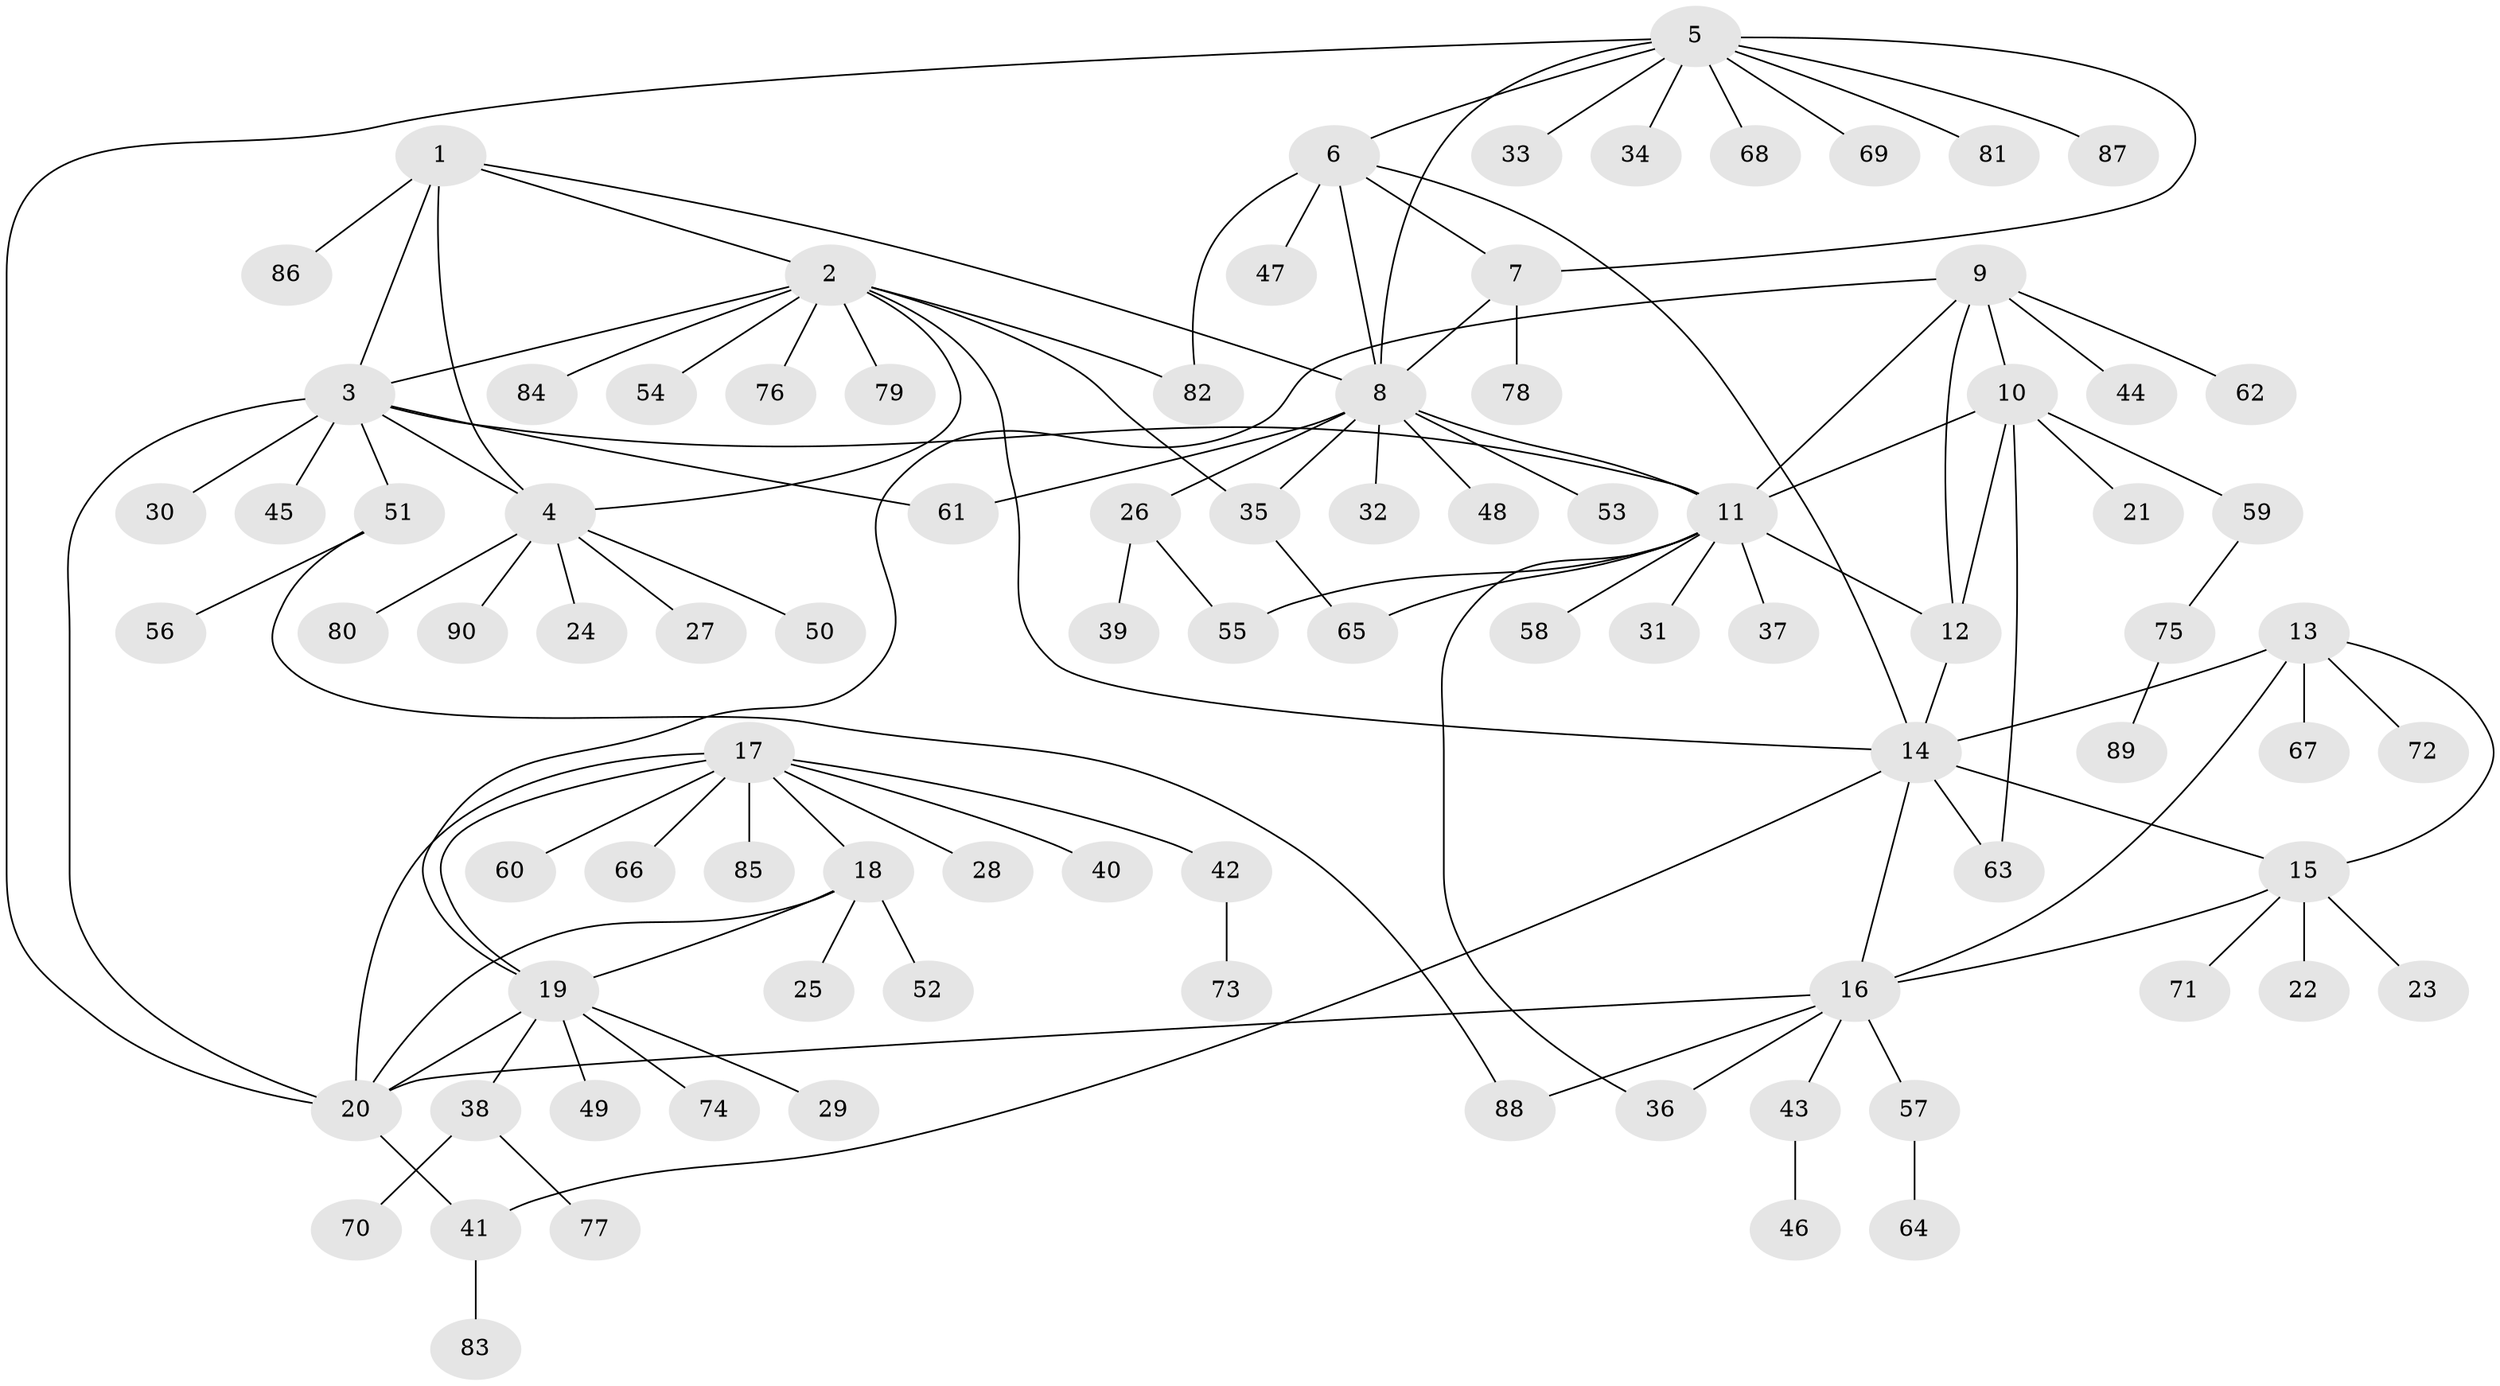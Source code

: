 // coarse degree distribution, {4: 0.04477611940298507, 8: 0.04477611940298507, 13: 0.014925373134328358, 9: 0.014925373134328358, 5: 0.04477611940298507, 3: 0.029850746268656716, 10: 0.029850746268656716, 7: 0.029850746268656716, 6: 0.014925373134328358, 1: 0.582089552238806, 2: 0.14925373134328357}
// Generated by graph-tools (version 1.1) at 2025/52/02/27/25 19:52:18]
// undirected, 90 vertices, 119 edges
graph export_dot {
graph [start="1"]
  node [color=gray90,style=filled];
  1;
  2;
  3;
  4;
  5;
  6;
  7;
  8;
  9;
  10;
  11;
  12;
  13;
  14;
  15;
  16;
  17;
  18;
  19;
  20;
  21;
  22;
  23;
  24;
  25;
  26;
  27;
  28;
  29;
  30;
  31;
  32;
  33;
  34;
  35;
  36;
  37;
  38;
  39;
  40;
  41;
  42;
  43;
  44;
  45;
  46;
  47;
  48;
  49;
  50;
  51;
  52;
  53;
  54;
  55;
  56;
  57;
  58;
  59;
  60;
  61;
  62;
  63;
  64;
  65;
  66;
  67;
  68;
  69;
  70;
  71;
  72;
  73;
  74;
  75;
  76;
  77;
  78;
  79;
  80;
  81;
  82;
  83;
  84;
  85;
  86;
  87;
  88;
  89;
  90;
  1 -- 2;
  1 -- 3;
  1 -- 4;
  1 -- 8;
  1 -- 86;
  2 -- 3;
  2 -- 4;
  2 -- 14;
  2 -- 35;
  2 -- 54;
  2 -- 76;
  2 -- 79;
  2 -- 82;
  2 -- 84;
  3 -- 4;
  3 -- 11;
  3 -- 20;
  3 -- 30;
  3 -- 45;
  3 -- 51;
  3 -- 61;
  4 -- 24;
  4 -- 27;
  4 -- 50;
  4 -- 80;
  4 -- 90;
  5 -- 6;
  5 -- 7;
  5 -- 8;
  5 -- 20;
  5 -- 33;
  5 -- 34;
  5 -- 68;
  5 -- 69;
  5 -- 81;
  5 -- 87;
  6 -- 7;
  6 -- 8;
  6 -- 14;
  6 -- 47;
  6 -- 82;
  7 -- 8;
  7 -- 78;
  8 -- 11;
  8 -- 26;
  8 -- 32;
  8 -- 35;
  8 -- 48;
  8 -- 53;
  8 -- 61;
  9 -- 10;
  9 -- 11;
  9 -- 12;
  9 -- 19;
  9 -- 44;
  9 -- 62;
  10 -- 11;
  10 -- 12;
  10 -- 21;
  10 -- 59;
  10 -- 63;
  11 -- 12;
  11 -- 31;
  11 -- 36;
  11 -- 37;
  11 -- 55;
  11 -- 58;
  11 -- 65;
  12 -- 14;
  13 -- 14;
  13 -- 15;
  13 -- 16;
  13 -- 67;
  13 -- 72;
  14 -- 15;
  14 -- 16;
  14 -- 41;
  14 -- 63;
  15 -- 16;
  15 -- 22;
  15 -- 23;
  15 -- 71;
  16 -- 20;
  16 -- 36;
  16 -- 43;
  16 -- 57;
  16 -- 88;
  17 -- 18;
  17 -- 19;
  17 -- 20;
  17 -- 28;
  17 -- 40;
  17 -- 42;
  17 -- 60;
  17 -- 66;
  17 -- 85;
  18 -- 19;
  18 -- 20;
  18 -- 25;
  18 -- 52;
  19 -- 20;
  19 -- 29;
  19 -- 38;
  19 -- 49;
  19 -- 74;
  20 -- 41;
  26 -- 39;
  26 -- 55;
  35 -- 65;
  38 -- 70;
  38 -- 77;
  41 -- 83;
  42 -- 73;
  43 -- 46;
  51 -- 56;
  51 -- 88;
  57 -- 64;
  59 -- 75;
  75 -- 89;
}
